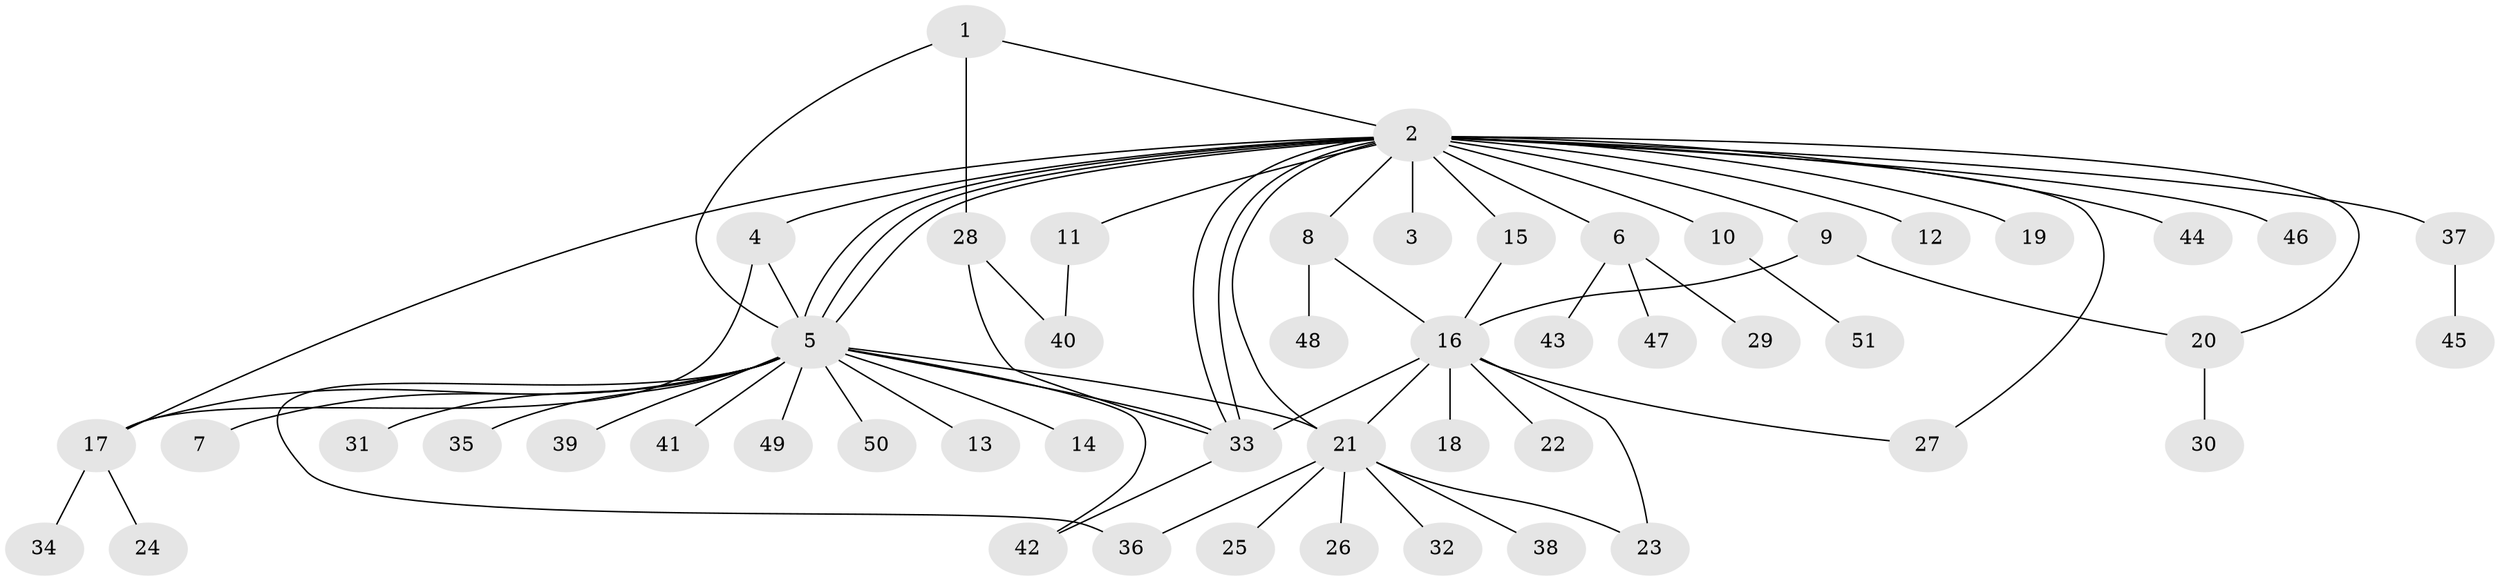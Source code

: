 // Generated by graph-tools (version 1.1) at 2025/49/03/09/25 03:49:48]
// undirected, 51 vertices, 70 edges
graph export_dot {
graph [start="1"]
  node [color=gray90,style=filled];
  1;
  2;
  3;
  4;
  5;
  6;
  7;
  8;
  9;
  10;
  11;
  12;
  13;
  14;
  15;
  16;
  17;
  18;
  19;
  20;
  21;
  22;
  23;
  24;
  25;
  26;
  27;
  28;
  29;
  30;
  31;
  32;
  33;
  34;
  35;
  36;
  37;
  38;
  39;
  40;
  41;
  42;
  43;
  44;
  45;
  46;
  47;
  48;
  49;
  50;
  51;
  1 -- 2;
  1 -- 5;
  1 -- 28;
  2 -- 3;
  2 -- 4;
  2 -- 5;
  2 -- 5;
  2 -- 5;
  2 -- 6;
  2 -- 8;
  2 -- 9;
  2 -- 10;
  2 -- 11;
  2 -- 12;
  2 -- 15;
  2 -- 17;
  2 -- 19;
  2 -- 20;
  2 -- 21;
  2 -- 27;
  2 -- 33;
  2 -- 33;
  2 -- 37;
  2 -- 44;
  2 -- 46;
  4 -- 5;
  4 -- 17;
  5 -- 7;
  5 -- 13;
  5 -- 14;
  5 -- 17;
  5 -- 21;
  5 -- 31;
  5 -- 33;
  5 -- 35;
  5 -- 36;
  5 -- 39;
  5 -- 41;
  5 -- 42;
  5 -- 49;
  5 -- 50;
  6 -- 29;
  6 -- 43;
  6 -- 47;
  8 -- 16;
  8 -- 48;
  9 -- 16;
  9 -- 20;
  10 -- 51;
  11 -- 40;
  15 -- 16;
  16 -- 18;
  16 -- 21;
  16 -- 22;
  16 -- 23;
  16 -- 27;
  16 -- 33;
  17 -- 24;
  17 -- 34;
  20 -- 30;
  21 -- 23;
  21 -- 25;
  21 -- 26;
  21 -- 32;
  21 -- 36;
  21 -- 38;
  28 -- 33;
  28 -- 40;
  33 -- 42;
  37 -- 45;
}

